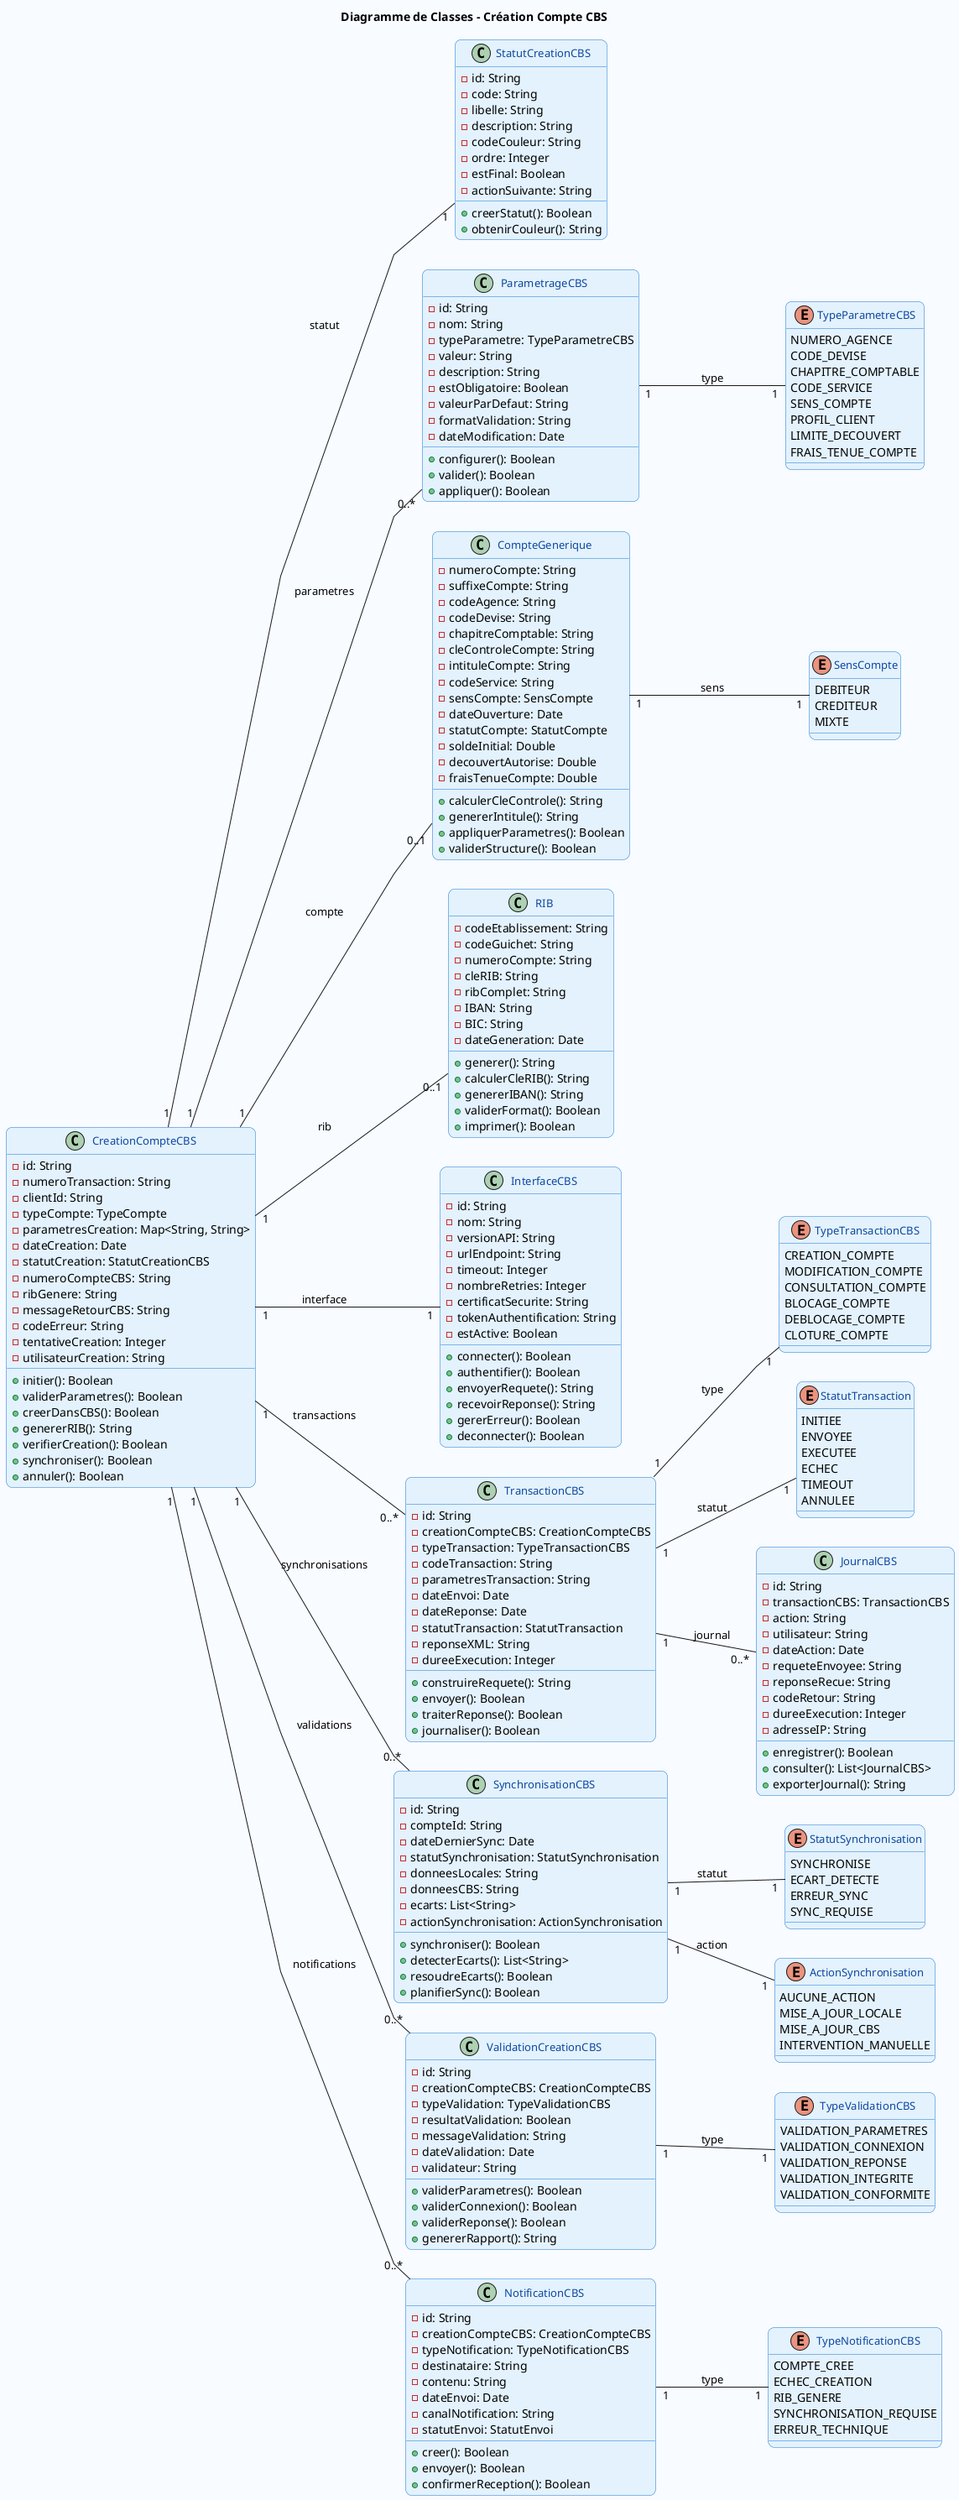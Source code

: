 @startuml DiagrammeClasseCreationCompteCBS
skinparam linetype polyline
skinparam backgroundColor #F8FBFF
skinparam classBackgroundColor #E3F2FD
skinparam classBorderColor #1976D2
skinparam classFontColor #0D47A1
skinparam classFontSize 13
skinparam roundCorner 15
left to right direction

title Diagramme de Classes - Création Compte CBS

class CreationCompteCBS {
    - id: String
    - numeroTransaction: String
    - clientId: String
    - typeCompte: TypeCompte
    - parametresCreation: Map<String, String>
    - dateCreation: Date
    - statutCreation: StatutCreationCBS
    - numeroCompteCBS: String
    - ribGenere: String
    - messageRetourCBS: String
    - codeErreur: String
    - tentativeCreation: Integer
    - utilisateurCreation: String
    + initier(): Boolean
    + validerParametres(): Boolean
    + creerDansCBS(): Boolean
    + genererRIB(): String
    + verifierCreation(): Boolean
    + synchroniser(): Boolean
    + annuler(): Boolean
}

class StatutCreationCBS {
    - id: String
    - code: String
    - libelle: String
    - description: String
    - codeCouleur: String
    - ordre: Integer
    - estFinal: Boolean
    - actionSuivante: String
    + creerStatut(): Boolean
    + obtenirCouleur(): String
}

class ParametrageCBS {
    - id: String
    - nom: String
    - typeParametre: TypeParametreCBS
    - valeur: String
    - description: String
    - estObligatoire: Boolean
    - valeurParDefaut: String
    - formatValidation: String
    - dateModification: Date
    + configurer(): Boolean
    + valider(): Boolean
    + appliquer(): Boolean
}

enum TypeParametreCBS {
    NUMERO_AGENCE
    CODE_DEVISE
    CHAPITRE_COMPTABLE
    CODE_SERVICE
    SENS_COMPTE
    PROFIL_CLIENT
    LIMITE_DECOUVERT
    FRAIS_TENUE_COMPTE
}

class CompteGenerique {
    - numeroCompte: String
    - suffixeCompte: String
    - codeAgence: String
    - codeDevise: String
    - chapitreComptable: String
    - cleControleCompte: String
    - intituleCompte: String
    - codeService: String
    - sensCompte: SensCompte
    - dateOuverture: Date
    - statutCompte: StatutCompte
    - soldeInitial: Double
    - decouvertAutorise: Double
    - fraisTenueCompte: Double
    + calculerCleControle(): String
    + genererIntitule(): String
    + appliquerParametres(): Boolean
    + validerStructure(): Boolean
}

enum SensCompte {
    DEBITEUR
    CREDITEUR
    MIXTE
}

class RIB {
    - codeEtablissement: String
    - codeGuichet: String
    - numeroCompte: String
    - cleRIB: String
    - ribComplet: String
    - IBAN: String
    - BIC: String
    - dateGeneration: Date
    + generer(): String
    + calculerCleRIB(): String
    + genererIBAN(): String
    + validerFormat(): Boolean
    + imprimer(): Boolean
}

class InterfaceCBS {
    - id: String
    - nom: String
    - versionAPI: String
    - urlEndpoint: String
    - timeout: Integer
    - nombreRetries: Integer
    - certificatSecurite: String
    - tokenAuthentification: String
    - estActive: Boolean
    + connecter(): Boolean
    + authentifier(): Boolean
    + envoyerRequete(): String
    + recevoirReponse(): String
    + gererErreur(): Boolean
    + deconnecter(): Boolean
}

class TransactionCBS {
    - id: String
    - creationCompteCBS: CreationCompteCBS
    - typeTransaction: TypeTransactionCBS
    - codeTransaction: String
    - parametresTransaction: String
    - dateEnvoi: Date
    - dateReponse: Date
    - statutTransaction: StatutTransaction
    - reponseXML: String
    - dureeExecution: Integer
    + construireRequete(): String
    + envoyer(): Boolean
    + traiterReponse(): Boolean
    + journaliser(): Boolean
}

enum TypeTransactionCBS {
    CREATION_COMPTE
    MODIFICATION_COMPTE
    CONSULTATION_COMPTE
    BLOCAGE_COMPTE
    DEBLOCAGE_COMPTE
    CLOTURE_COMPTE
}

enum StatutTransaction {
    INITIEE
    ENVOYEE
    EXECUTEE
    ECHEC
    TIMEOUT
    ANNULEE
}

class SynchronisationCBS {
    - id: String
    - compteId: String
    - dateDernierSync: Date
    - statutSynchronisation: StatutSynchronisation
    - donneesLocales: String
    - donneesCBS: String
    - ecarts: List<String>
    - actionSynchronisation: ActionSynchronisation
    + synchroniser(): Boolean
    + detecterEcarts(): List<String>
    + resoudreEcarts(): Boolean
    + planifierSync(): Boolean
}

enum StatutSynchronisation {
    SYNCHRONISE
    ECART_DETECTE
    ERREUR_SYNC
    SYNC_REQUISE
}

enum ActionSynchronisation {
    AUCUNE_ACTION
    MISE_A_JOUR_LOCALE
    MISE_A_JOUR_CBS
    INTERVENTION_MANUELLE
}

class ValidationCreationCBS {
    - id: String
    - creationCompteCBS: CreationCompteCBS
    - typeValidation: TypeValidationCBS
    - resultatValidation: Boolean
    - messageValidation: String
    - dateValidation: Date
    - validateur: String
    + validerParametres(): Boolean
    + validerConnexion(): Boolean
    + validerReponse(): Boolean
    + genererRapport(): String
}

enum TypeValidationCBS {
    VALIDATION_PARAMETRES
    VALIDATION_CONNEXION
    VALIDATION_REPONSE
    VALIDATION_INTEGRITE
    VALIDATION_CONFORMITE
}

class JournalCBS {
    - id: String
    - transactionCBS: TransactionCBS
    - action: String
    - utilisateur: String
    - dateAction: Date
    - requeteEnvoyee: String
    - reponseRecue: String
    - codeRetour: String
    - dureeExecution: Integer
    - adresseIP: String
    + enregistrer(): Boolean
    + consulter(): List<JournalCBS>
    + exporterJournal(): String
}

class NotificationCBS {
    - id: String
    - creationCompteCBS: CreationCompteCBS
    - typeNotification: TypeNotificationCBS
    - destinataire: String
    - contenu: String
    - dateEnvoi: Date
    - canalNotification: String
    - statutEnvoi: StatutEnvoi
    + creer(): Boolean
    + envoyer(): Boolean
    + confirmerReception(): Boolean
}

enum TypeNotificationCBS {
    COMPTE_CREE
    ECHEC_CREATION
    RIB_GENERE
    SYNCHRONISATION_REQUISE
    ERREUR_TECHNIQUE
}

' Relations principales
CreationCompteCBS "1" -- "1" StatutCreationCBS : statut
CreationCompteCBS "1" -- "0..*" ParametrageCBS : parametres
CreationCompteCBS "1" -- "0..1" CompteGenerique : compte
CreationCompteCBS "1" -- "0..1" RIB : rib
CreationCompteCBS "1" -- "1" InterfaceCBS : interface
CreationCompteCBS "1" -- "0..*" TransactionCBS : transactions
CreationCompteCBS "1" -- "0..*" SynchronisationCBS : synchronisations
CreationCompteCBS "1" -- "0..*" ValidationCreationCBS : validations
CreationCompteCBS "1" -- "0..*" NotificationCBS : notifications

ParametrageCBS "1" -- "1" TypeParametreCBS : type
CompteGenerique "1" -- "1" SensCompte : sens
TransactionCBS "1" -- "1" TypeTransactionCBS : type
TransactionCBS "1" -- "1" StatutTransaction : statut
TransactionCBS "1" -- "0..*" JournalCBS : journal
SynchronisationCBS "1" -- "1" StatutSynchronisation : statut
SynchronisationCBS "1" -- "1" ActionSynchronisation : action
ValidationCreationCBS "1" -- "1" TypeValidationCBS : type
NotificationCBS "1" -- "1" TypeNotificationCBS : type

@enduml
